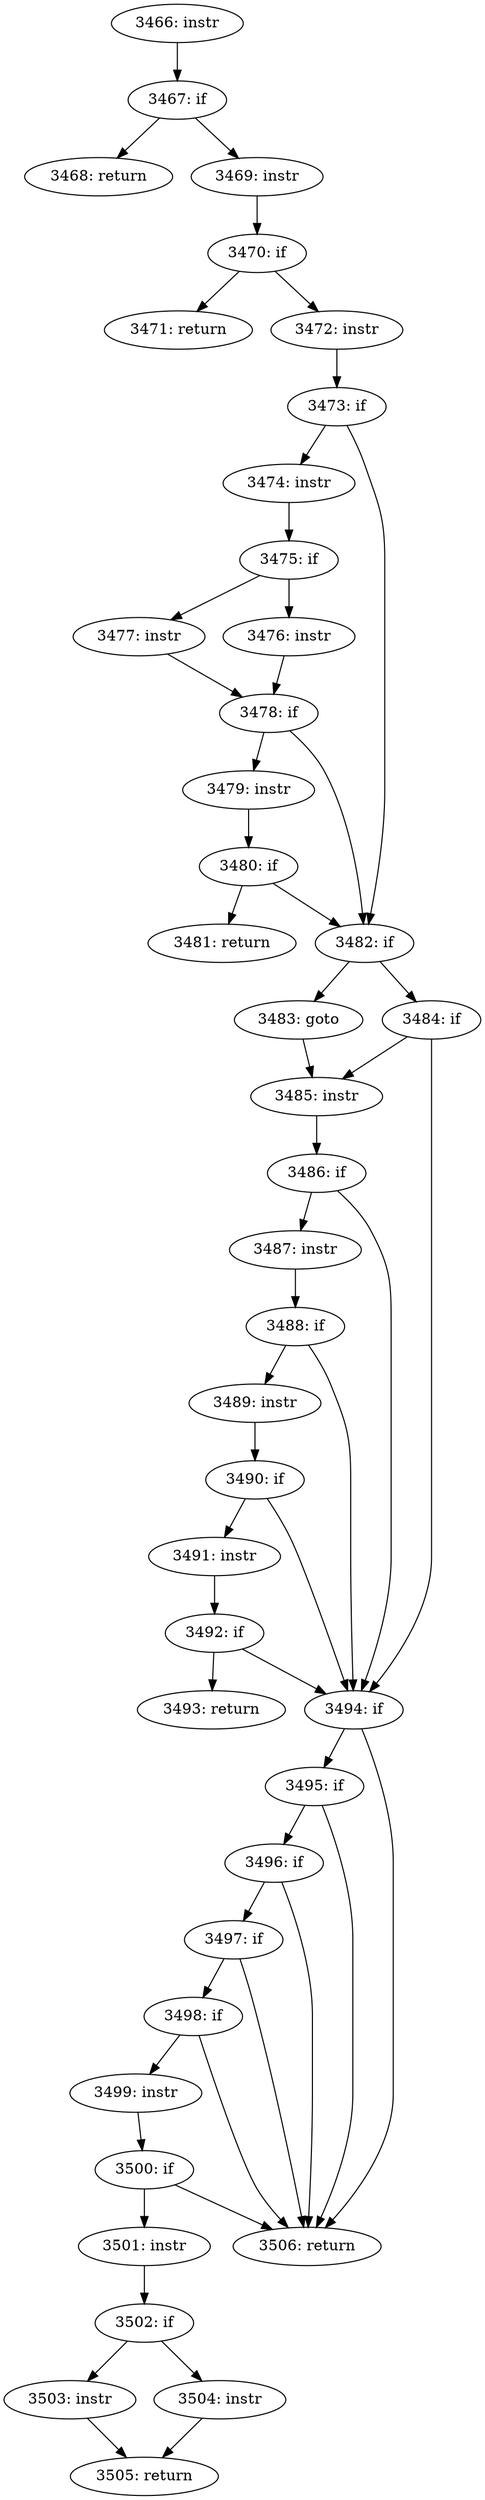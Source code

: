 digraph CFG_tcp_time_to_recover {
3466 [label="3466: instr"]
	3466 -> 3467
3467 [label="3467: if"]
	3467 -> 3468
	3467 -> 3469
3468 [label="3468: return"]
	
3469 [label="3469: instr"]
	3469 -> 3470
3470 [label="3470: if"]
	3470 -> 3471
	3470 -> 3472
3471 [label="3471: return"]
	
3472 [label="3472: instr"]
	3472 -> 3473
3473 [label="3473: if"]
	3473 -> 3474
	3473 -> 3482
3474 [label="3474: instr"]
	3474 -> 3475
3475 [label="3475: if"]
	3475 -> 3476
	3475 -> 3477
3476 [label="3476: instr"]
	3476 -> 3478
3477 [label="3477: instr"]
	3477 -> 3478
3478 [label="3478: if"]
	3478 -> 3479
	3478 -> 3482
3479 [label="3479: instr"]
	3479 -> 3480
3480 [label="3480: if"]
	3480 -> 3482
	3480 -> 3481
3481 [label="3481: return"]
	
3482 [label="3482: if"]
	3482 -> 3483
	3482 -> 3484
3483 [label="3483: goto"]
	3483 -> 3485
3484 [label="3484: if"]
	3484 -> 3485
	3484 -> 3494
3485 [label="3485: instr"]
	3485 -> 3486
3486 [label="3486: if"]
	3486 -> 3487
	3486 -> 3494
3487 [label="3487: instr"]
	3487 -> 3488
3488 [label="3488: if"]
	3488 -> 3489
	3488 -> 3494
3489 [label="3489: instr"]
	3489 -> 3490
3490 [label="3490: if"]
	3490 -> 3491
	3490 -> 3494
3491 [label="3491: instr"]
	3491 -> 3492
3492 [label="3492: if"]
	3492 -> 3494
	3492 -> 3493
3493 [label="3493: return"]
	
3494 [label="3494: if"]
	3494 -> 3495
	3494 -> 3506
3495 [label="3495: if"]
	3495 -> 3496
	3495 -> 3506
3496 [label="3496: if"]
	3496 -> 3497
	3496 -> 3506
3497 [label="3497: if"]
	3497 -> 3498
	3497 -> 3506
3498 [label="3498: if"]
	3498 -> 3499
	3498 -> 3506
3499 [label="3499: instr"]
	3499 -> 3500
3500 [label="3500: if"]
	3500 -> 3506
	3500 -> 3501
3501 [label="3501: instr"]
	3501 -> 3502
3502 [label="3502: if"]
	3502 -> 3503
	3502 -> 3504
3503 [label="3503: instr"]
	3503 -> 3505
3504 [label="3504: instr"]
	3504 -> 3505
3505 [label="3505: return"]
	
3506 [label="3506: return"]
	
}
